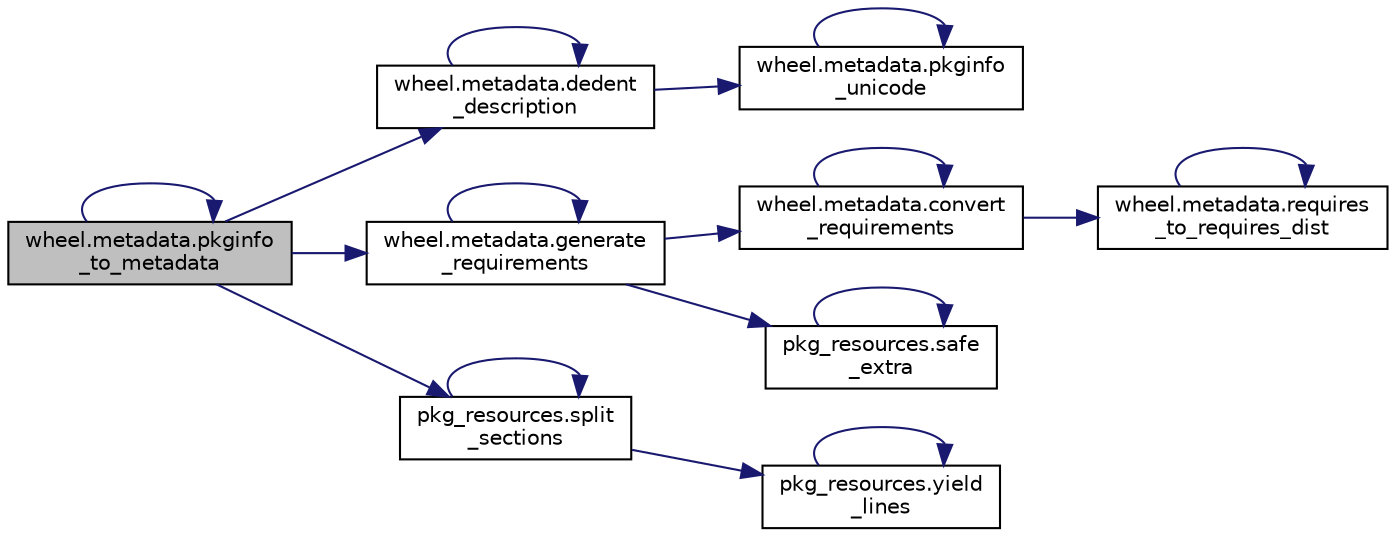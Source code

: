 digraph "wheel.metadata.pkginfo_to_metadata"
{
 // LATEX_PDF_SIZE
  edge [fontname="Helvetica",fontsize="10",labelfontname="Helvetica",labelfontsize="10"];
  node [fontname="Helvetica",fontsize="10",shape=record];
  rankdir="LR";
  Node1 [label="wheel.metadata.pkginfo\l_to_metadata",height=0.2,width=0.4,color="black", fillcolor="grey75", style="filled", fontcolor="black",tooltip=" "];
  Node1 -> Node2 [color="midnightblue",fontsize="10",style="solid",fontname="Helvetica"];
  Node2 [label="wheel.metadata.dedent\l_description",height=0.2,width=0.4,color="black", fillcolor="white", style="filled",URL="$d8/dd7/namespacewheel_1_1metadata.html#a695b0aeec77feb2b546d795d2ea755f0",tooltip=" "];
  Node2 -> Node2 [color="midnightblue",fontsize="10",style="solid",fontname="Helvetica"];
  Node2 -> Node3 [color="midnightblue",fontsize="10",style="solid",fontname="Helvetica"];
  Node3 [label="wheel.metadata.pkginfo\l_unicode",height=0.2,width=0.4,color="black", fillcolor="white", style="filled",URL="$d8/dd7/namespacewheel_1_1metadata.html#ab406e279f8fbc5b9da29dc5c15dc952e",tooltip=" "];
  Node3 -> Node3 [color="midnightblue",fontsize="10",style="solid",fontname="Helvetica"];
  Node1 -> Node4 [color="midnightblue",fontsize="10",style="solid",fontname="Helvetica"];
  Node4 [label="wheel.metadata.generate\l_requirements",height=0.2,width=0.4,color="black", fillcolor="white", style="filled",URL="$d8/dd7/namespacewheel_1_1metadata.html#a59403b28370dbc99b661a0cfe6ef8928",tooltip=" "];
  Node4 -> Node5 [color="midnightblue",fontsize="10",style="solid",fontname="Helvetica"];
  Node5 [label="wheel.metadata.convert\l_requirements",height=0.2,width=0.4,color="black", fillcolor="white", style="filled",URL="$d8/dd7/namespacewheel_1_1metadata.html#a7d4e9805baa0c8b9aefa0de1dec18289",tooltip=" "];
  Node5 -> Node5 [color="midnightblue",fontsize="10",style="solid",fontname="Helvetica"];
  Node5 -> Node6 [color="midnightblue",fontsize="10",style="solid",fontname="Helvetica"];
  Node6 [label="wheel.metadata.requires\l_to_requires_dist",height=0.2,width=0.4,color="black", fillcolor="white", style="filled",URL="$d8/dd7/namespacewheel_1_1metadata.html#abd414d4e8d357ff4a844dfc7e9dbadce",tooltip=" "];
  Node6 -> Node6 [color="midnightblue",fontsize="10",style="solid",fontname="Helvetica"];
  Node4 -> Node4 [color="midnightblue",fontsize="10",style="solid",fontname="Helvetica"];
  Node4 -> Node7 [color="midnightblue",fontsize="10",style="solid",fontname="Helvetica"];
  Node7 [label="pkg_resources.safe\l_extra",height=0.2,width=0.4,color="black", fillcolor="white", style="filled",URL="$d0/de1/namespacepkg__resources.html#a60b77b0c5890f9f0087fe9b6055f138f",tooltip=" "];
  Node7 -> Node7 [color="midnightblue",fontsize="10",style="solid",fontname="Helvetica"];
  Node1 -> Node1 [color="midnightblue",fontsize="10",style="solid",fontname="Helvetica"];
  Node1 -> Node8 [color="midnightblue",fontsize="10",style="solid",fontname="Helvetica"];
  Node8 [label="pkg_resources.split\l_sections",height=0.2,width=0.4,color="black", fillcolor="white", style="filled",URL="$d0/de1/namespacepkg__resources.html#ac538bbed636a0b964382693ba2a06742",tooltip=" "];
  Node8 -> Node8 [color="midnightblue",fontsize="10",style="solid",fontname="Helvetica"];
  Node8 -> Node9 [color="midnightblue",fontsize="10",style="solid",fontname="Helvetica"];
  Node9 [label="pkg_resources.yield\l_lines",height=0.2,width=0.4,color="black", fillcolor="white", style="filled",URL="$d0/de1/namespacepkg__resources.html#a0eafea5b96ff98a74cd3340af8bc1cc6",tooltip=" "];
  Node9 -> Node9 [color="midnightblue",fontsize="10",style="solid",fontname="Helvetica"];
}
